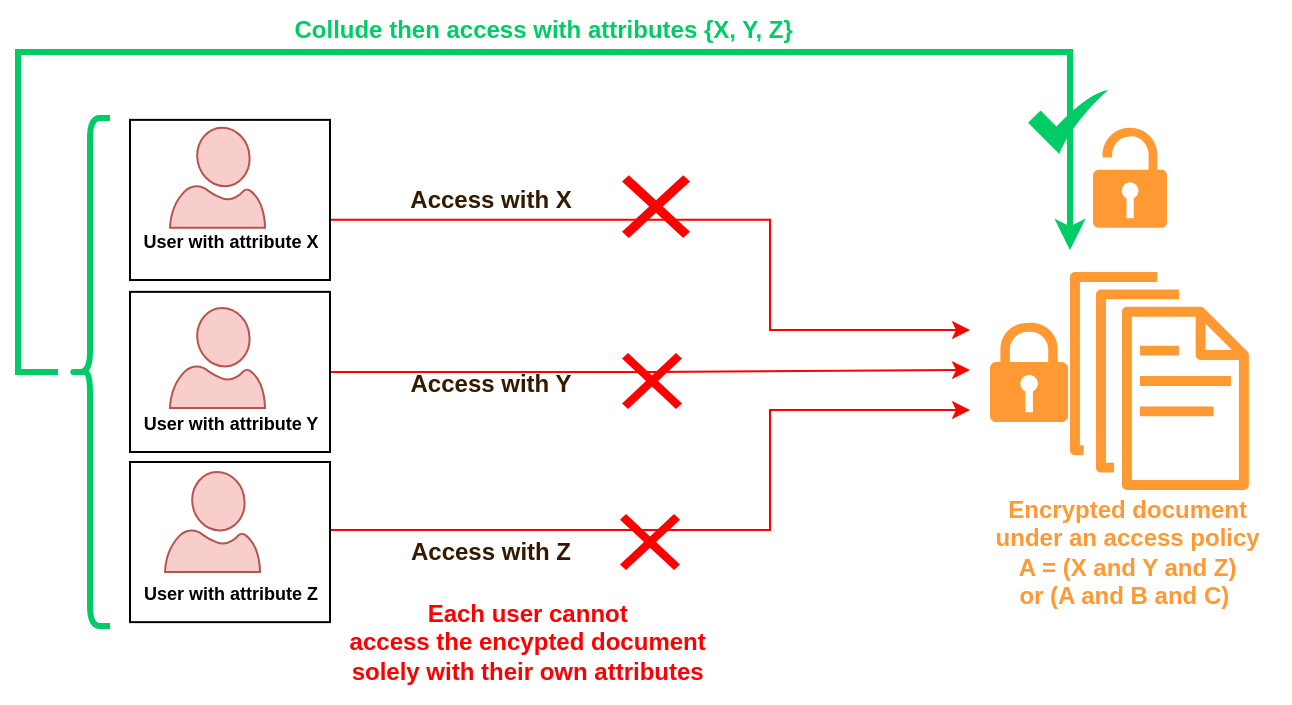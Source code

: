 <mxfile version="26.1.1">
  <diagram name="Page-1" id="tZQLknMaPcjguIIjqgyP">
    <mxGraphModel dx="956" dy="551" grid="1" gridSize="10" guides="1" tooltips="1" connect="1" arrows="1" fold="1" page="1" pageScale="1" pageWidth="827" pageHeight="1169" math="0" shadow="0">
      <root>
        <mxCell id="0" />
        <mxCell id="1" parent="0" />
        <mxCell id="AaAGdjEsNmVQC-ylxkaZ-12" style="edgeStyle=orthogonalEdgeStyle;rounded=0;orthogonalLoop=1;jettySize=auto;html=1;strokeColor=#FF0000;" edge="1" parent="1" source="AaAGdjEsNmVQC-ylxkaZ-2">
          <mxGeometry relative="1" as="geometry">
            <mxPoint x="580" y="420" as="targetPoint" />
            <Array as="points">
              <mxPoint x="480" y="480" />
              <mxPoint x="480" y="420" />
              <mxPoint x="580" y="420" />
            </Array>
          </mxGeometry>
        </mxCell>
        <mxCell id="AaAGdjEsNmVQC-ylxkaZ-2" value="" style="rounded=0;whiteSpace=wrap;html=1;" vertex="1" parent="1">
          <mxGeometry x="160" y="446" width="100" height="80.07" as="geometry" />
        </mxCell>
        <mxCell id="AaAGdjEsNmVQC-ylxkaZ-10" style="edgeStyle=orthogonalEdgeStyle;rounded=0;orthogonalLoop=1;jettySize=auto;html=1;strokeColor=#FF0000;" edge="1" parent="1" source="AaAGdjEsNmVQC-ylxkaZ-1">
          <mxGeometry relative="1" as="geometry">
            <mxPoint x="580" y="400" as="targetPoint" />
          </mxGeometry>
        </mxCell>
        <mxCell id="AaAGdjEsNmVQC-ylxkaZ-1" value="" style="rounded=0;whiteSpace=wrap;html=1;" vertex="1" parent="1">
          <mxGeometry x="160" y="360.93" width="100" height="80.07" as="geometry" />
        </mxCell>
        <mxCell id="AaAGdjEsNmVQC-ylxkaZ-14" style="edgeStyle=orthogonalEdgeStyle;rounded=0;orthogonalLoop=1;jettySize=auto;html=1;strokeColor=#FF0000;" edge="1" parent="1">
          <mxGeometry relative="1" as="geometry">
            <mxPoint x="260" y="324.933" as="sourcePoint" />
            <mxPoint x="580" y="380" as="targetPoint" />
            <Array as="points">
              <mxPoint x="480" y="325" />
              <mxPoint x="480" y="380" />
            </Array>
          </mxGeometry>
        </mxCell>
        <mxCell id="DboaTYH2uHODqQAO1uhh-39" value="" style="rounded=0;whiteSpace=wrap;html=1;" parent="1" vertex="1">
          <mxGeometry x="160" y="274.93" width="100" height="80.07" as="geometry" />
        </mxCell>
        <mxCell id="DboaTYH2uHODqQAO1uhh-1" value="" style="verticalLabelPosition=bottom;html=1;verticalAlign=top;align=center;strokeColor=#b85450;fillColor=#f8cecc;shape=mxgraph.azure.user;" parent="1" vertex="1">
          <mxGeometry x="180" y="278.86" width="47.5" height="50" as="geometry" />
        </mxCell>
        <mxCell id="DboaTYH2uHODqQAO1uhh-2" value="" style="verticalLabelPosition=bottom;html=1;verticalAlign=top;align=center;strokeColor=#b85450;fillColor=#f8cecc;shape=mxgraph.azure.user;" parent="1" vertex="1">
          <mxGeometry x="180" y="369" width="47.5" height="50" as="geometry" />
        </mxCell>
        <mxCell id="DboaTYH2uHODqQAO1uhh-3" value="" style="verticalLabelPosition=bottom;html=1;verticalAlign=top;align=center;strokeColor=#b85450;fillColor=#f8cecc;shape=mxgraph.azure.user;" parent="1" vertex="1">
          <mxGeometry x="177.5" y="451" width="47.5" height="50" as="geometry" />
        </mxCell>
        <mxCell id="DboaTYH2uHODqQAO1uhh-5" value="" style="sketch=0;outlineConnect=0;dashed=0;verticalLabelPosition=bottom;verticalAlign=top;align=center;html=1;fontSize=12;fontStyle=0;aspect=fixed;pointerEvents=1;shape=mxgraph.aws4.documents;fillColor=#FF9933;strokeColor=#314354;fontColor=#ffffff;" parent="1" vertex="1">
          <mxGeometry x="630" y="351" width="89.44" height="109" as="geometry" />
        </mxCell>
        <mxCell id="DboaTYH2uHODqQAO1uhh-7" value="&lt;b&gt;&lt;font style=&quot;color: rgb(255, 153, 51);&quot;&gt;Encrypted document&amp;nbsp;&lt;/font&gt;&lt;/b&gt;&lt;div&gt;&lt;b&gt;&lt;font style=&quot;color: rgb(255, 153, 51);&quot;&gt;under an access policy&amp;nbsp;&lt;/font&gt;&lt;/b&gt;&lt;div&gt;&lt;b&gt;&lt;font style=&quot;color: rgb(255, 153, 51);&quot;&gt;A = (X and Y and Z)&amp;nbsp;&lt;/font&gt;&lt;/b&gt;&lt;/div&gt;&lt;div&gt;&lt;b&gt;&lt;font style=&quot;color: rgb(255, 153, 51);&quot;&gt;or (A and B and C) &amp;nbsp;&lt;/font&gt;&lt;/b&gt;&lt;/div&gt;&lt;/div&gt;" style="text;html=1;align=center;verticalAlign=middle;resizable=0;points=[];autosize=1;strokeColor=none;fillColor=none;" parent="1" vertex="1">
          <mxGeometry x="580" y="456.07" width="160" height="70" as="geometry" />
        </mxCell>
        <mxCell id="DboaTYH2uHODqQAO1uhh-8" value="&lt;font style=&quot;font-size: 9px;&quot;&gt;User with attribute&amp;nbsp;&lt;/font&gt;&lt;span style=&quot;font-size: 9px;&quot;&gt;X&lt;/span&gt;" style="text;html=1;align=center;verticalAlign=middle;resizable=0;points=[];autosize=1;strokeColor=none;fillColor=none;fontStyle=1" parent="1" vertex="1">
          <mxGeometry x="160" y="320" width="100" height="30" as="geometry" />
        </mxCell>
        <mxCell id="DboaTYH2uHODqQAO1uhh-32" value="" style="shape=mxgraph.mockup.markup.redX;fillColor=#ff0000;html=1;shadow=0;whiteSpace=wrap;strokeColor=none;" parent="1" vertex="1">
          <mxGeometry x="405" y="472.04" width="30" height="28" as="geometry" />
        </mxCell>
        <mxCell id="DboaTYH2uHODqQAO1uhh-33" value="" style="sketch=0;html=1;aspect=fixed;strokeColor=none;shadow=0;align=center;fillColor=#00CC66;verticalAlign=top;labelPosition=center;verticalLabelPosition=bottom;shape=mxgraph.gcp2.check" parent="1" vertex="1">
          <mxGeometry x="609.04" y="260" width="40" height="32" as="geometry" />
        </mxCell>
        <mxCell id="DboaTYH2uHODqQAO1uhh-35" value="" style="shape=mxgraph.mockup.markup.redX;fillColor=#ff0000;html=1;shadow=0;whiteSpace=wrap;strokeColor=none;" parent="1" vertex="1">
          <mxGeometry x="406" y="302.57" width="34" height="31.43" as="geometry" />
        </mxCell>
        <mxCell id="Kve-WnFk3uCvHriM4wU--5" value="" style="shape=mxgraph.mockup.markup.redX;fillColor=#ff0000;html=1;shadow=0;whiteSpace=wrap;strokeColor=none;" parent="1" vertex="1">
          <mxGeometry x="406" y="391.5" width="30" height="28" as="geometry" />
        </mxCell>
        <mxCell id="AaAGdjEsNmVQC-ylxkaZ-7" style="edgeStyle=orthogonalEdgeStyle;rounded=0;orthogonalLoop=1;jettySize=auto;html=1;strokeWidth=3;strokeColor=#00CC66;" edge="1" parent="1">
          <mxGeometry relative="1" as="geometry">
            <mxPoint x="630" y="340" as="targetPoint" />
            <mxPoint x="124" y="401" as="sourcePoint" />
            <Array as="points">
              <mxPoint x="104" y="401" />
              <mxPoint x="104" y="241" />
            </Array>
          </mxGeometry>
        </mxCell>
        <mxCell id="AaAGdjEsNmVQC-ylxkaZ-4" value="" style="shape=curlyBracket;whiteSpace=wrap;html=1;rounded=1;labelPosition=left;verticalLabelPosition=middle;align=right;verticalAlign=middle;strokeWidth=3;strokeColor=#00CC66;" vertex="1" parent="1">
          <mxGeometry x="130" y="273.96" width="20" height="254" as="geometry" />
        </mxCell>
        <mxCell id="AaAGdjEsNmVQC-ylxkaZ-9" value="&lt;font&gt;&lt;span style=&quot;caret-color: rgb(162, 0, 37); color: rgb(255, 0, 0);&quot;&gt;&lt;b&gt;Each user cannot&amp;nbsp;&lt;/b&gt;&lt;/span&gt;&lt;/font&gt;&lt;div&gt;&lt;font&gt;&lt;span style=&quot;caret-color: rgb(162, 0, 37); color: rgb(255, 0, 0);&quot;&gt;&lt;b&gt;access the encypted document&amp;nbsp;&lt;/b&gt;&lt;/span&gt;&lt;/font&gt;&lt;/div&gt;&lt;div&gt;&lt;span style=&quot;color: rgb(255, 0, 0);&quot;&gt;&lt;font&gt;&lt;span style=&quot;caret-color: rgb(162, 0, 37);&quot;&gt;&lt;b&gt;solely&amp;nbsp;&lt;/b&gt;&lt;/span&gt;&lt;/font&gt;&lt;b style=&quot;caret-color: rgb(162, 0, 37);&quot;&gt;with their own attributes&amp;nbsp;&lt;/b&gt;&lt;/span&gt;&lt;/div&gt;" style="text;html=1;align=center;verticalAlign=middle;resizable=0;points=[];autosize=1;strokeColor=none;fillColor=none;" vertex="1" parent="1">
          <mxGeometry x="260" y="506.07" width="200" height="60" as="geometry" />
        </mxCell>
        <mxCell id="AaAGdjEsNmVQC-ylxkaZ-15" value="" style="sketch=0;aspect=fixed;pointerEvents=1;shadow=0;dashed=0;html=1;strokeColor=none;labelPosition=center;verticalLabelPosition=bottom;verticalAlign=top;align=center;fillColor=#FF9933;shape=mxgraph.mscae.enterprise.lock" vertex="1" parent="1">
          <mxGeometry x="590" y="376" width="39" height="50" as="geometry" />
        </mxCell>
        <mxCell id="AaAGdjEsNmVQC-ylxkaZ-16" value="" style="sketch=0;aspect=fixed;pointerEvents=1;shadow=0;dashed=0;html=1;strokeColor=none;labelPosition=center;verticalLabelPosition=bottom;verticalAlign=top;align=center;fillColor=#FF9933;shape=mxgraph.mscae.enterprise.lock_unlocked" vertex="1" parent="1">
          <mxGeometry x="641.5" y="278.86" width="37" height="50" as="geometry" />
        </mxCell>
        <mxCell id="AaAGdjEsNmVQC-ylxkaZ-17" value="&lt;span style=&quot;color: rgb(0, 204, 102);&quot;&gt;&lt;font&gt;&lt;span style=&quot;caret-color: rgb(162, 0, 37);&quot;&gt;&lt;b&gt;Collude then access with&amp;nbsp;&lt;/b&gt;&lt;b style=&quot;caret-color: rgb(162, 0, 37);&quot;&gt;attributes {X, Y, Z}&lt;/b&gt;&lt;b&gt;&amp;nbsp;&lt;/b&gt;&lt;/span&gt;&lt;/font&gt;&lt;span style=&quot;caret-color: rgba(0, 0, 0, 0); font-family: monospace; font-size: 0px; text-align: start;&quot;&gt;%3CmxGraphModel%3E%3Croot%3E%3CmxCell%20id%3D%220%22%2F%3E%3CmxCell%20id%3D%221%22%20parent%3D%220%22%2F%3E%3CmxCell%20id%3D%222%22%20value%3D%22%26lt%3Bfont%20color%3D%26quot%3B%23331a00%26quot%3B%26gt%3B%26lt%3Bspan%20style%3D%26quot%3Bcaret-color%3A%20rgb(162%2C%200%2C%2037)%3B%26quot%3B%26gt%3B%26lt%3Bb%26gt%3BAccess%20with%20X%26lt%3B%2Fb%26gt%3B%26lt%3B%2Fspan%26gt%3B%26lt%3B%2Ffont%26gt%3B%22%20style%3D%22text%3Bhtml%3D1%3Balign%3Dcenter%3BverticalAlign%3Dmiddle%3Bresizable%3D0%3Bpoints%3D%5B%5D%3Bautosize%3D1%3BstrokeColor%3Dnone%3BfillColor%3Dnone%3B%22%20vertex%3D%221%22%20parent%3D%221%22%3E%3CmxGeometry%20x%3D%22290%22%20y%3D%22299.97%22%20width%3D%22100%22%20height%3D%2230%22%20as%3D%22geometry%22%2F%3E%3C%2FmxCell%3E%3C%2Froot%3E%3C%2FmxGraphModel%3E&amp;nbsp;&lt;/span&gt;&lt;span style=&quot;caret-color: rgba(0, 0, 0, 0); font-family: monospace; font-size: 0px; text-align: start;&quot;&gt;%3CmxGraphModel%3E%3Croot%3E%3CmxCell%20id%3D%220%22%2F%3E%3CmxCell%20id%3D%221%22%20parent%3D%220%22%2F%3E%3CmxCell%20id%3D%222%22%20value%3D%22%26lt%3Bfont%20color%3D%26quot%3B%23331a00%26quot%3B%26gt%3B%26lt%3Bspan%20style%3D%26quot%3Bcaret-color%3A%20rgb(162%2C%200%2C%2037)%3B%26quot%3B%26gt%3B%26lt%3Bb%26gt%3BAccess%20with%20X%26lt%3B%2Fb%26gt%3B%26lt%3B%2Fspan%26gt%3B%26lt%3B%2Ffont%26gt%3B%22%20style%3D%22text%3Bhtml%3D1%3Balign%3Dcenter%3BverticalAlign%3Dmiddle%3Bresizable%3D0%3Bpoints%3D%5B%5D%3Bautosize%3D1%3BstrokeColor%3Dnone%3BfillColor%3Dnone%3B%22%20vertex%3D%221%22%20parent%3D%221%22%3E%3CmxGeometry%20x%3D%22290%22%20y%3D%22299.97%22%20width%3D%22100%22%20height%3D%2230%22%20as%3D%22geometry%22%2F%3E%3C%2FmxCell%3E%3C%2Froot%3E%3C%2FmxGraphModel%3Eacc&lt;/span&gt;&lt;/span&gt;" style="text;html=1;align=center;verticalAlign=middle;resizable=0;points=[];autosize=1;strokeColor=none;fillColor=none;" vertex="1" parent="1">
          <mxGeometry x="227.5" y="215" width="280" height="30" as="geometry" />
        </mxCell>
        <mxCell id="AaAGdjEsNmVQC-ylxkaZ-20" value="&lt;font color=&quot;#331a00&quot;&gt;&lt;span style=&quot;caret-color: rgb(162, 0, 37);&quot;&gt;&lt;b&gt;Access with X&lt;/b&gt;&lt;/span&gt;&lt;/font&gt;" style="text;html=1;align=center;verticalAlign=middle;resizable=0;points=[];autosize=1;strokeColor=none;fillColor=none;" vertex="1" parent="1">
          <mxGeometry x="290" y="299.97" width="100" height="30" as="geometry" />
        </mxCell>
        <mxCell id="AaAGdjEsNmVQC-ylxkaZ-21" value="&lt;font color=&quot;#331a00&quot;&gt;&lt;span style=&quot;caret-color: rgb(162, 0, 37);&quot;&gt;&lt;b&gt;Access with Y&lt;/b&gt;&lt;/span&gt;&lt;/font&gt;" style="text;html=1;align=center;verticalAlign=middle;resizable=0;points=[];autosize=1;strokeColor=none;fillColor=none;" vertex="1" parent="1">
          <mxGeometry x="290" y="391.5" width="100" height="30" as="geometry" />
        </mxCell>
        <mxCell id="AaAGdjEsNmVQC-ylxkaZ-23" value="&lt;font color=&quot;#331a00&quot;&gt;&lt;span style=&quot;caret-color: rgb(162, 0, 37);&quot;&gt;&lt;b&gt;Access with Z&lt;/b&gt;&lt;/span&gt;&lt;/font&gt;" style="text;html=1;align=center;verticalAlign=middle;resizable=0;points=[];autosize=1;strokeColor=none;fillColor=none;" vertex="1" parent="1">
          <mxGeometry x="290" y="476.07" width="100" height="30" as="geometry" />
        </mxCell>
        <mxCell id="AaAGdjEsNmVQC-ylxkaZ-24" value="&lt;font style=&quot;font-size: 9px;&quot;&gt;User with attribute Y&lt;/font&gt;" style="text;html=1;align=center;verticalAlign=middle;resizable=0;points=[];autosize=1;strokeColor=none;fillColor=none;fontStyle=1" vertex="1" parent="1">
          <mxGeometry x="160" y="411" width="100" height="30" as="geometry" />
        </mxCell>
        <mxCell id="AaAGdjEsNmVQC-ylxkaZ-25" value="&lt;font style=&quot;font-size: 9px;&quot;&gt;User with attribute Z&lt;/font&gt;" style="text;html=1;align=center;verticalAlign=middle;resizable=0;points=[];autosize=1;strokeColor=none;fillColor=none;fontStyle=1" vertex="1" parent="1">
          <mxGeometry x="160" y="496.07" width="100" height="30" as="geometry" />
        </mxCell>
      </root>
    </mxGraphModel>
  </diagram>
</mxfile>
